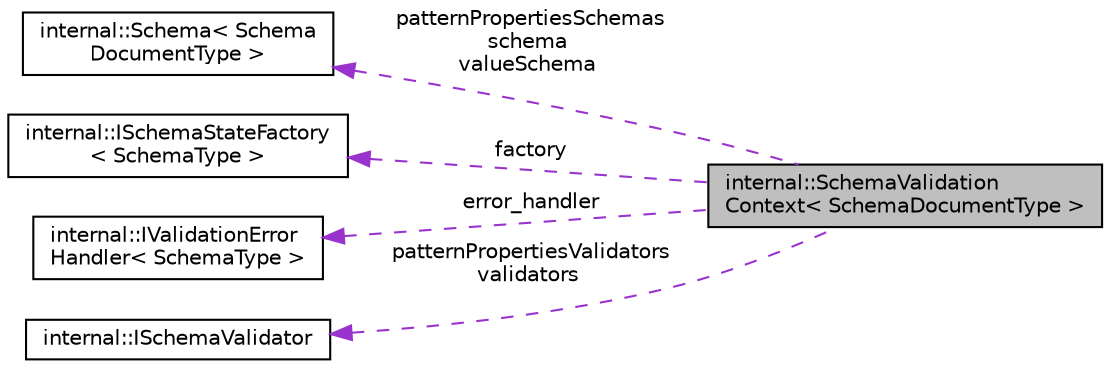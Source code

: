 digraph "internal::SchemaValidationContext&lt; SchemaDocumentType &gt;"
{
 // LATEX_PDF_SIZE
  edge [fontname="Helvetica",fontsize="10",labelfontname="Helvetica",labelfontsize="10"];
  node [fontname="Helvetica",fontsize="10",shape=record];
  rankdir="LR";
  Node1 [label="internal::SchemaValidation\lContext\< SchemaDocumentType \>",height=0.2,width=0.4,color="black", fillcolor="grey75", style="filled", fontcolor="black",tooltip=" "];
  Node2 -> Node1 [dir="back",color="darkorchid3",fontsize="10",style="dashed",label=" patternPropertiesSchemas\nschema\nvalueSchema" ,fontname="Helvetica"];
  Node2 [label="internal::Schema\< Schema\lDocumentType \>",height=0.2,width=0.4,color="black", fillcolor="white", style="filled",URL="$classinternal_1_1Schema.html",tooltip=" "];
  Node3 -> Node1 [dir="back",color="darkorchid3",fontsize="10",style="dashed",label=" factory" ,fontname="Helvetica"];
  Node3 [label="internal::ISchemaStateFactory\l\< SchemaType \>",height=0.2,width=0.4,color="black", fillcolor="white", style="filled",URL="$classinternal_1_1ISchemaStateFactory.html",tooltip=" "];
  Node4 -> Node1 [dir="back",color="darkorchid3",fontsize="10",style="dashed",label=" error_handler" ,fontname="Helvetica"];
  Node4 [label="internal::IValidationError\lHandler\< SchemaType \>",height=0.2,width=0.4,color="black", fillcolor="white", style="filled",URL="$classinternal_1_1IValidationErrorHandler.html",tooltip=" "];
  Node5 -> Node1 [dir="back",color="darkorchid3",fontsize="10",style="dashed",label=" patternPropertiesValidators\nvalidators" ,fontname="Helvetica"];
  Node5 [label="internal::ISchemaValidator",height=0.2,width=0.4,color="black", fillcolor="white", style="filled",URL="$classinternal_1_1ISchemaValidator.html",tooltip=" "];
}
